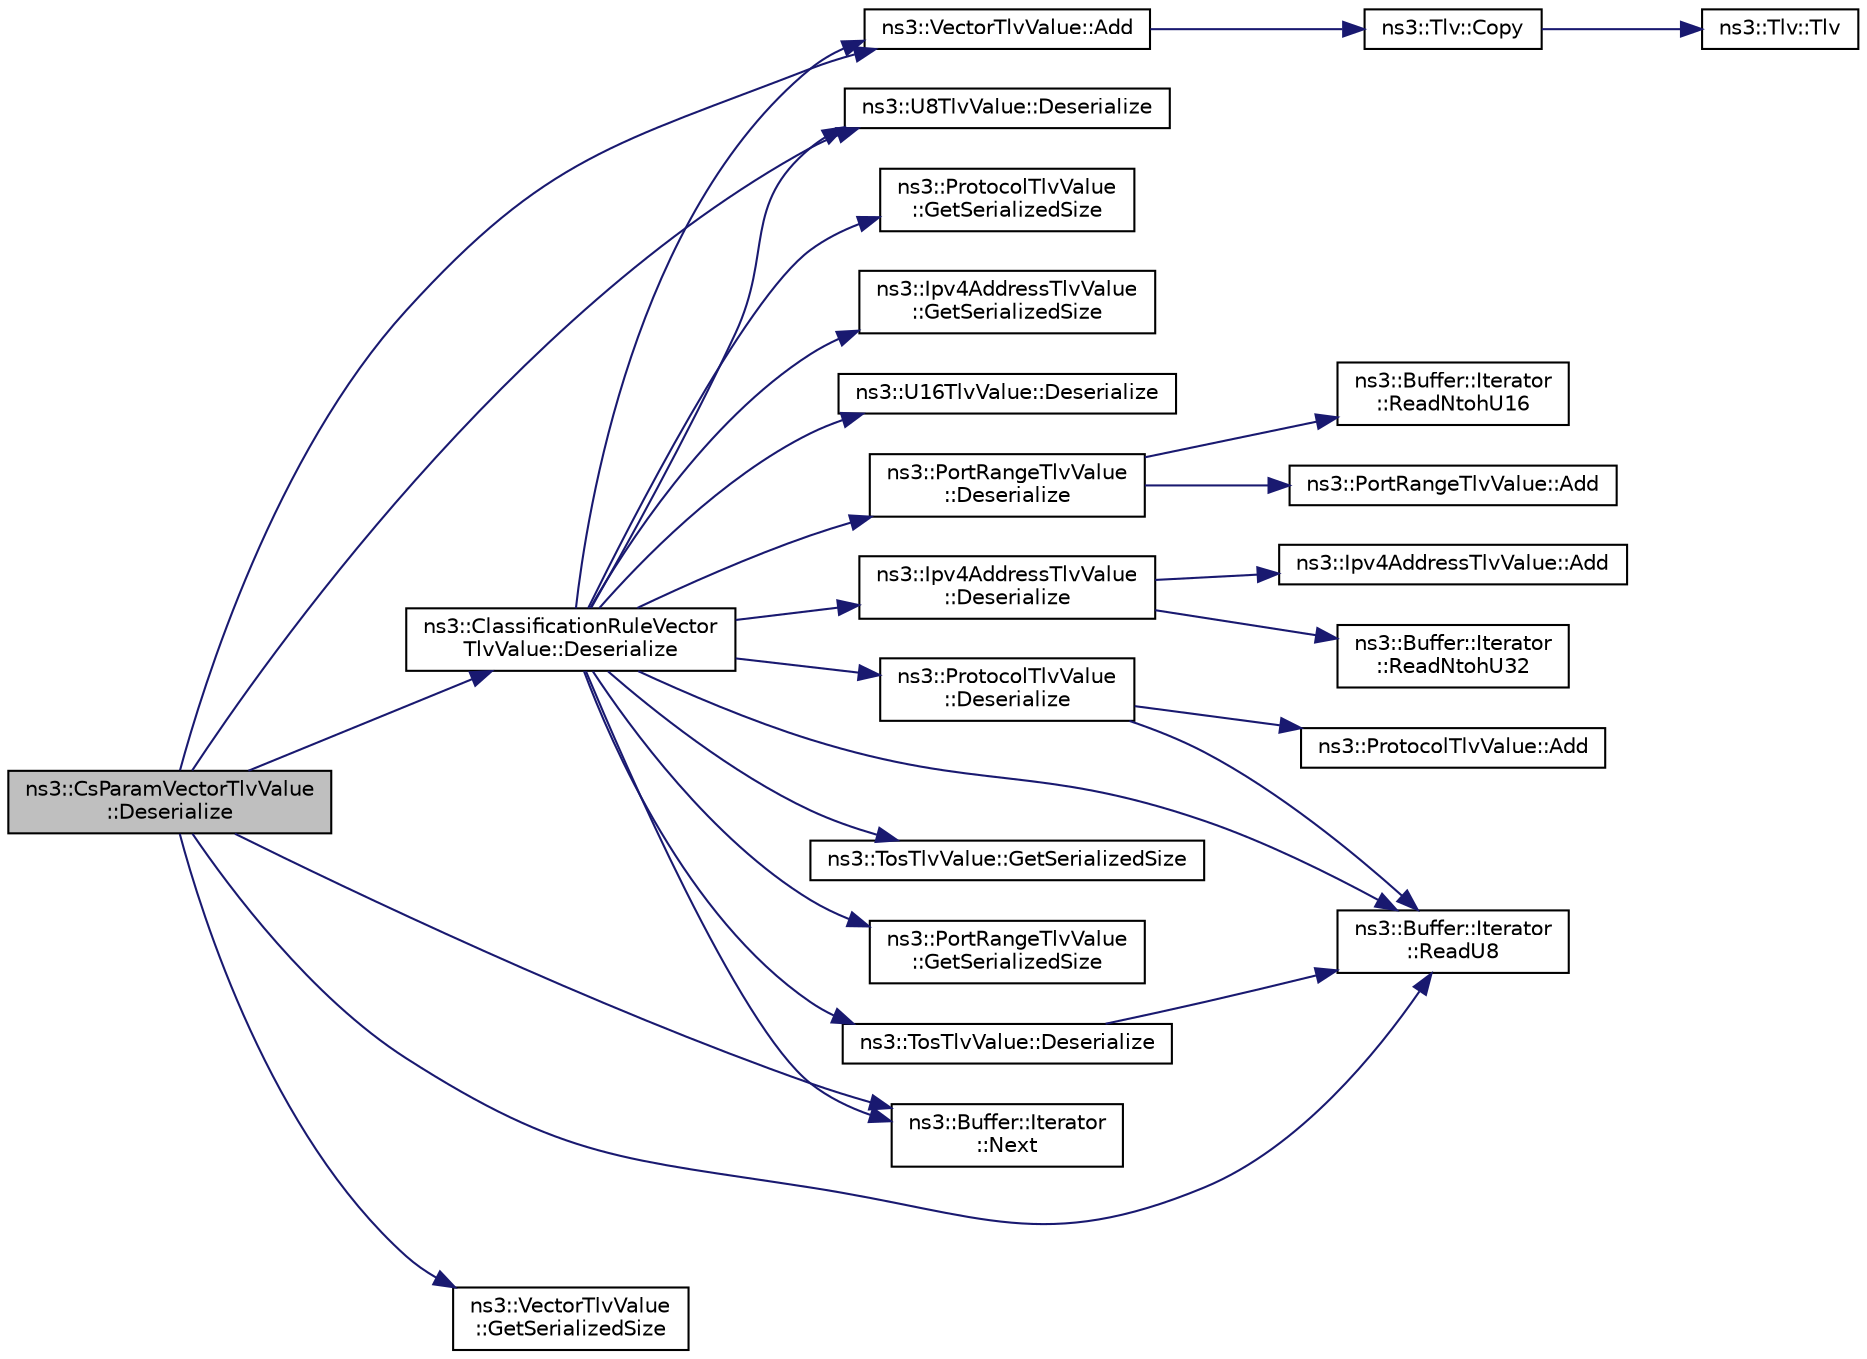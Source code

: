 digraph "ns3::CsParamVectorTlvValue::Deserialize"
{
 // LATEX_PDF_SIZE
  edge [fontname="Helvetica",fontsize="10",labelfontname="Helvetica",labelfontsize="10"];
  node [fontname="Helvetica",fontsize="10",shape=record];
  rankdir="LR";
  Node1 [label="ns3::CsParamVectorTlvValue\l::Deserialize",height=0.2,width=0.4,color="black", fillcolor="grey75", style="filled", fontcolor="black",tooltip="Deserialize from a buffer."];
  Node1 -> Node2 [color="midnightblue",fontsize="10",style="solid",fontname="Helvetica"];
  Node2 [label="ns3::VectorTlvValue::Add",height=0.2,width=0.4,color="black", fillcolor="white", style="filled",URL="$classns3_1_1_vector_tlv_value.html#a9a422b96698c94e7bb4705026e236f35",tooltip="Add a TLV."];
  Node2 -> Node3 [color="midnightblue",fontsize="10",style="solid",fontname="Helvetica"];
  Node3 [label="ns3::Tlv::Copy",height=0.2,width=0.4,color="black", fillcolor="white", style="filled",URL="$classns3_1_1_tlv.html#a6262c16e4a041376d0a528bf37d03315",tooltip="Copy TLV."];
  Node3 -> Node4 [color="midnightblue",fontsize="10",style="solid",fontname="Helvetica"];
  Node4 [label="ns3::Tlv::Tlv",height=0.2,width=0.4,color="black", fillcolor="white", style="filled",URL="$classns3_1_1_tlv.html#afcb108dfdebaf93fe0ab840f6cc34672",tooltip=" "];
  Node1 -> Node5 [color="midnightblue",fontsize="10",style="solid",fontname="Helvetica"];
  Node5 [label="ns3::U8TlvValue::Deserialize",height=0.2,width=0.4,color="black", fillcolor="white", style="filled",URL="$classns3_1_1_u8_tlv_value.html#a24cd462e759d9384dfc50b595d8088bb",tooltip="Deserialize from a buffer."];
  Node1 -> Node6 [color="midnightblue",fontsize="10",style="solid",fontname="Helvetica"];
  Node6 [label="ns3::ClassificationRuleVector\lTlvValue::Deserialize",height=0.2,width=0.4,color="black", fillcolor="white", style="filled",URL="$classns3_1_1_classification_rule_vector_tlv_value.html#adb71f8c6a4456630500606bdacffd8c5",tooltip="Deserialize from a buffer."];
  Node6 -> Node2 [color="midnightblue",fontsize="10",style="solid",fontname="Helvetica"];
  Node6 -> Node5 [color="midnightblue",fontsize="10",style="solid",fontname="Helvetica"];
  Node6 -> Node7 [color="midnightblue",fontsize="10",style="solid",fontname="Helvetica"];
  Node7 [label="ns3::U16TlvValue::Deserialize",height=0.2,width=0.4,color="black", fillcolor="white", style="filled",URL="$classns3_1_1_u16_tlv_value.html#a21b9ccc54f83f70bdf6ce449c0a5f63b",tooltip="Deserialize from a buffer."];
  Node6 -> Node8 [color="midnightblue",fontsize="10",style="solid",fontname="Helvetica"];
  Node8 [label="ns3::TosTlvValue::Deserialize",height=0.2,width=0.4,color="black", fillcolor="white", style="filled",URL="$classns3_1_1_tos_tlv_value.html#a3db79b485d75c9260e014e77638bff5b",tooltip="Deserialize from a buffer."];
  Node8 -> Node9 [color="midnightblue",fontsize="10",style="solid",fontname="Helvetica"];
  Node9 [label="ns3::Buffer::Iterator\l::ReadU8",height=0.2,width=0.4,color="black", fillcolor="white", style="filled",URL="$classns3_1_1_buffer_1_1_iterator.html#a7d7d5299e27ecf41aef37e315984ad5a",tooltip=" "];
  Node6 -> Node10 [color="midnightblue",fontsize="10",style="solid",fontname="Helvetica"];
  Node10 [label="ns3::PortRangeTlvValue\l::Deserialize",height=0.2,width=0.4,color="black", fillcolor="white", style="filled",URL="$classns3_1_1_port_range_tlv_value.html#a344115631756605d834928795a30439c",tooltip="Deserialize from a buffer."];
  Node10 -> Node11 [color="midnightblue",fontsize="10",style="solid",fontname="Helvetica"];
  Node11 [label="ns3::PortRangeTlvValue::Add",height=0.2,width=0.4,color="black", fillcolor="white", style="filled",URL="$classns3_1_1_port_range_tlv_value.html#ac78b2513ddfc9a1fbdf62d9e836b68a5",tooltip="Add a range."];
  Node10 -> Node12 [color="midnightblue",fontsize="10",style="solid",fontname="Helvetica"];
  Node12 [label="ns3::Buffer::Iterator\l::ReadNtohU16",height=0.2,width=0.4,color="black", fillcolor="white", style="filled",URL="$classns3_1_1_buffer_1_1_iterator.html#a14d63ac76497032a473d99cc8458608e",tooltip=" "];
  Node6 -> Node13 [color="midnightblue",fontsize="10",style="solid",fontname="Helvetica"];
  Node13 [label="ns3::ProtocolTlvValue\l::Deserialize",height=0.2,width=0.4,color="black", fillcolor="white", style="filled",URL="$classns3_1_1_protocol_tlv_value.html#a1d1406c103f54e05e6cc42d82c3dab28",tooltip="Deserialize from a buffer."];
  Node13 -> Node14 [color="midnightblue",fontsize="10",style="solid",fontname="Helvetica"];
  Node14 [label="ns3::ProtocolTlvValue::Add",height=0.2,width=0.4,color="black", fillcolor="white", style="filled",URL="$classns3_1_1_protocol_tlv_value.html#a1c3ce061a89e07367671f56abd6d457e",tooltip="Add protocol number."];
  Node13 -> Node9 [color="midnightblue",fontsize="10",style="solid",fontname="Helvetica"];
  Node6 -> Node15 [color="midnightblue",fontsize="10",style="solid",fontname="Helvetica"];
  Node15 [label="ns3::Ipv4AddressTlvValue\l::Deserialize",height=0.2,width=0.4,color="black", fillcolor="white", style="filled",URL="$classns3_1_1_ipv4_address_tlv_value.html#a35e898da16a8767511dc69bad82b7ba9",tooltip="Deserialize from a buffer."];
  Node15 -> Node16 [color="midnightblue",fontsize="10",style="solid",fontname="Helvetica"];
  Node16 [label="ns3::Ipv4AddressTlvValue::Add",height=0.2,width=0.4,color="black", fillcolor="white", style="filled",URL="$classns3_1_1_ipv4_address_tlv_value.html#a9943692fbefad5d0419e0820681bba46",tooltip="Add IPv4 address and mask."];
  Node15 -> Node17 [color="midnightblue",fontsize="10",style="solid",fontname="Helvetica"];
  Node17 [label="ns3::Buffer::Iterator\l::ReadNtohU32",height=0.2,width=0.4,color="black", fillcolor="white", style="filled",URL="$classns3_1_1_buffer_1_1_iterator.html#af6873e0c53e5338902802dedff2159d1",tooltip=" "];
  Node6 -> Node18 [color="midnightblue",fontsize="10",style="solid",fontname="Helvetica"];
  Node18 [label="ns3::TosTlvValue::GetSerializedSize",height=0.2,width=0.4,color="black", fillcolor="white", style="filled",URL="$classns3_1_1_tos_tlv_value.html#a4383766f8b1d621db5d66e2e0c119dec",tooltip="Get serialized size in bytes."];
  Node6 -> Node19 [color="midnightblue",fontsize="10",style="solid",fontname="Helvetica"];
  Node19 [label="ns3::PortRangeTlvValue\l::GetSerializedSize",height=0.2,width=0.4,color="black", fillcolor="white", style="filled",URL="$classns3_1_1_port_range_tlv_value.html#a31127e36f00dc5ede5b259b266ae31e9",tooltip="Get serialized size in bytes."];
  Node6 -> Node20 [color="midnightblue",fontsize="10",style="solid",fontname="Helvetica"];
  Node20 [label="ns3::ProtocolTlvValue\l::GetSerializedSize",height=0.2,width=0.4,color="black", fillcolor="white", style="filled",URL="$classns3_1_1_protocol_tlv_value.html#a7a1706beb9c53d84391af4ff6325b334",tooltip="Get serialized size in bytes."];
  Node6 -> Node21 [color="midnightblue",fontsize="10",style="solid",fontname="Helvetica"];
  Node21 [label="ns3::Ipv4AddressTlvValue\l::GetSerializedSize",height=0.2,width=0.4,color="black", fillcolor="white", style="filled",URL="$classns3_1_1_ipv4_address_tlv_value.html#a36c2901905f108fd064523ec8ec3adc5",tooltip="Get serialized size in bytes."];
  Node6 -> Node22 [color="midnightblue",fontsize="10",style="solid",fontname="Helvetica"];
  Node22 [label="ns3::Buffer::Iterator\l::Next",height=0.2,width=0.4,color="black", fillcolor="white", style="filled",URL="$classns3_1_1_buffer_1_1_iterator.html#a5eaa564bdc98d063b7e94b1768aeed6b",tooltip="go forward by one byte"];
  Node6 -> Node9 [color="midnightblue",fontsize="10",style="solid",fontname="Helvetica"];
  Node1 -> Node23 [color="midnightblue",fontsize="10",style="solid",fontname="Helvetica"];
  Node23 [label="ns3::VectorTlvValue\l::GetSerializedSize",height=0.2,width=0.4,color="black", fillcolor="white", style="filled",URL="$classns3_1_1_vector_tlv_value.html#ae2d0d01923bcb91871ecab2e764230db",tooltip="Get serialized size in bytes."];
  Node1 -> Node22 [color="midnightblue",fontsize="10",style="solid",fontname="Helvetica"];
  Node1 -> Node9 [color="midnightblue",fontsize="10",style="solid",fontname="Helvetica"];
}
